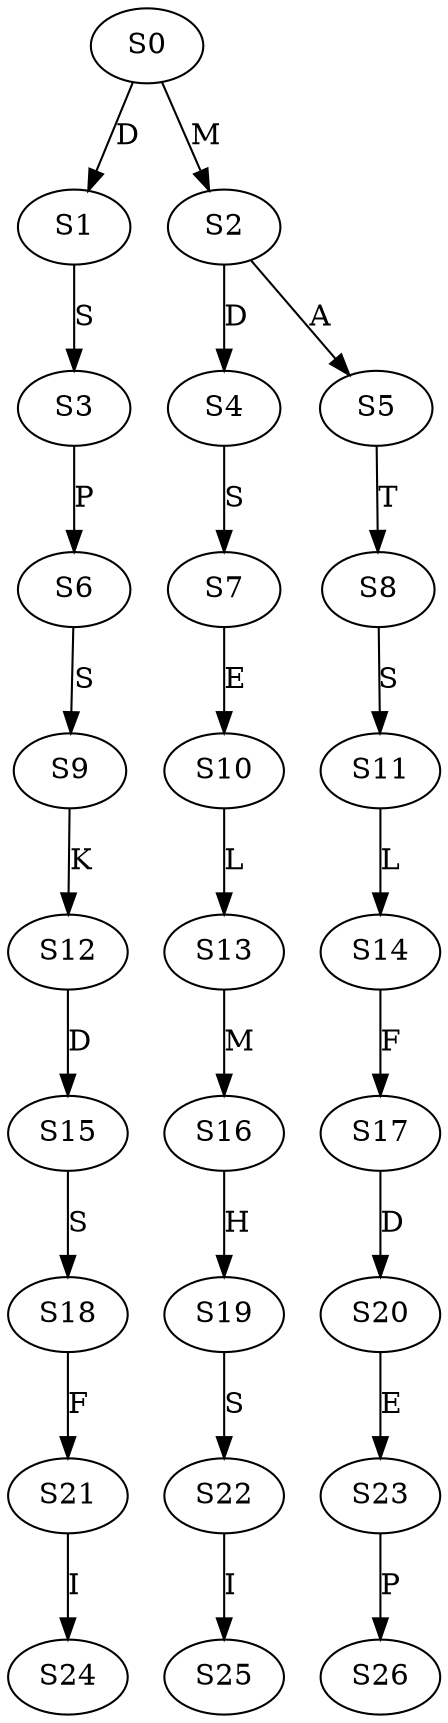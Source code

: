 strict digraph  {
	S0 -> S1 [ label = D ];
	S0 -> S2 [ label = M ];
	S1 -> S3 [ label = S ];
	S2 -> S4 [ label = D ];
	S2 -> S5 [ label = A ];
	S3 -> S6 [ label = P ];
	S4 -> S7 [ label = S ];
	S5 -> S8 [ label = T ];
	S6 -> S9 [ label = S ];
	S7 -> S10 [ label = E ];
	S8 -> S11 [ label = S ];
	S9 -> S12 [ label = K ];
	S10 -> S13 [ label = L ];
	S11 -> S14 [ label = L ];
	S12 -> S15 [ label = D ];
	S13 -> S16 [ label = M ];
	S14 -> S17 [ label = F ];
	S15 -> S18 [ label = S ];
	S16 -> S19 [ label = H ];
	S17 -> S20 [ label = D ];
	S18 -> S21 [ label = F ];
	S19 -> S22 [ label = S ];
	S20 -> S23 [ label = E ];
	S21 -> S24 [ label = I ];
	S22 -> S25 [ label = I ];
	S23 -> S26 [ label = P ];
}

